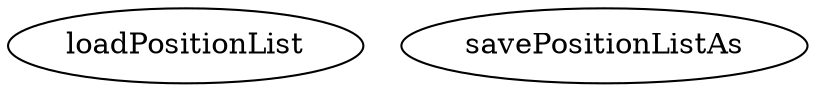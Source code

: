 /* Created by mdot for Matlab */
digraph m2html {

  loadPositionList [URL="loadPositionList.html"];
  savePositionListAs [URL="savePositionListAs.html"];
}